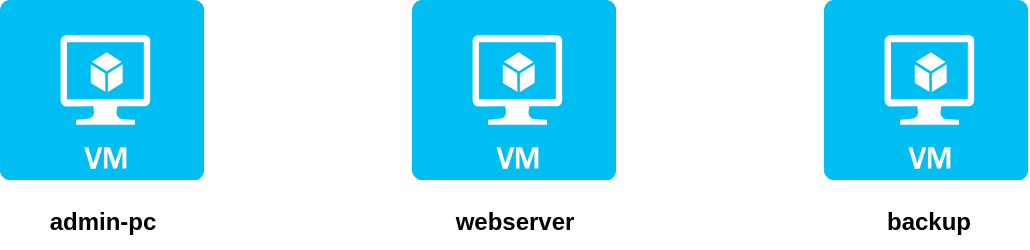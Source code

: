 <mxfile>
    <diagram id="FmDA3uoDmwLto7ijZ9H9" name="Page-1">
        <mxGraphModel dx="1120" dy="754" grid="0" gridSize="10" guides="1" tooltips="1" connect="1" arrows="1" fold="1" page="1" pageScale="1" pageWidth="1169" pageHeight="827" math="0" shadow="0">
            <root>
                <mxCell id="0"/>
                <mxCell id="1" parent="0"/>
                <mxCell id="3" value="" style="verticalLabelPosition=bottom;html=1;verticalAlign=top;align=center;strokeColor=none;fillColor=#00BEF2;shape=mxgraph.azure.virtual_machine;" vertex="1" parent="1">
                    <mxGeometry x="335" y="278" width="102" height="90" as="geometry"/>
                </mxCell>
                <mxCell id="4" value="" style="verticalLabelPosition=bottom;html=1;verticalAlign=top;align=center;strokeColor=none;fillColor=#00BEF2;shape=mxgraph.azure.virtual_machine;" vertex="1" parent="1">
                    <mxGeometry x="541" y="278" width="102" height="90" as="geometry"/>
                </mxCell>
                <mxCell id="5" value="" style="verticalLabelPosition=bottom;html=1;verticalAlign=top;align=center;strokeColor=none;fillColor=#00BEF2;shape=mxgraph.azure.virtual_machine;" vertex="1" parent="1">
                    <mxGeometry x="747" y="278" width="102" height="90" as="geometry"/>
                </mxCell>
                <mxCell id="6" value="admin-pc" style="text;html=1;align=center;verticalAlign=middle;resizable=0;points=[];autosize=1;strokeColor=none;fillColor=none;fontStyle=1" vertex="1" parent="1">
                    <mxGeometry x="350.5" y="376" width="71" height="26" as="geometry"/>
                </mxCell>
                <mxCell id="7" value="webserver" style="text;html=1;align=center;verticalAlign=middle;resizable=0;points=[];autosize=1;strokeColor=none;fillColor=none;fontStyle=1" vertex="1" parent="1">
                    <mxGeometry x="553.5" y="376" width="77" height="26" as="geometry"/>
                </mxCell>
                <mxCell id="8" value="backup" style="text;html=1;align=center;verticalAlign=middle;resizable=0;points=[];autosize=1;strokeColor=none;fillColor=none;fontStyle=1" vertex="1" parent="1">
                    <mxGeometry x="768.5" y="376" width="60" height="26" as="geometry"/>
                </mxCell>
            </root>
        </mxGraphModel>
    </diagram>
</mxfile>